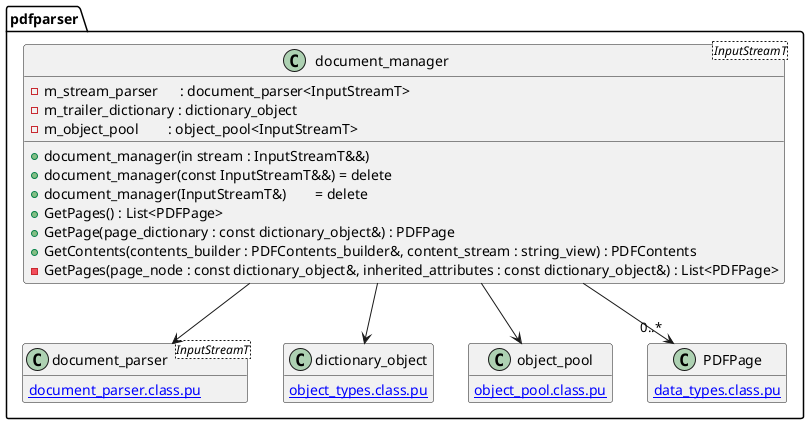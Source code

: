 @startuml document_manager
hide empty members
namespace pdfparser {
class document_manager<InputStreamT> {
	-m_stream_parser      : document_parser<InputStreamT>
	-m_trailer_dictionary : dictionary_object
	-m_object_pool        : object_pool<InputStreamT>

	+document_manager(in stream : InputStreamT&&)
	+document_manager(const InputStreamT&&) = delete
	+document_manager(InputStreamT&)        = delete
	+GetPages() : List<PDFPage>
	+GetPage(page_dictionary : const dictionary_object&) : PDFPage
	+GetContents(contents_builder : PDFContents_builder&, content_stream : string_view) : PDFContents
	-GetPages(page_node : const dictionary_object&, inherited_attributes : const dictionary_object&) : List<PDFPage>
}
document_manager --> document_parser
document_manager --> dictionary_object 
document_manager --> object_pool
document_manager --> "0..*" PDFPage

class document_parser<InputStreamT> {
	[[document_parser.class.pu]]
}
class object_pool {
	[[object_pool.class.pu]]
}
class dictionary_object {
	[[object_types.class.pu]]
}
class PDFPage {
	[[data_types.class.pu]]
}
@enduml
